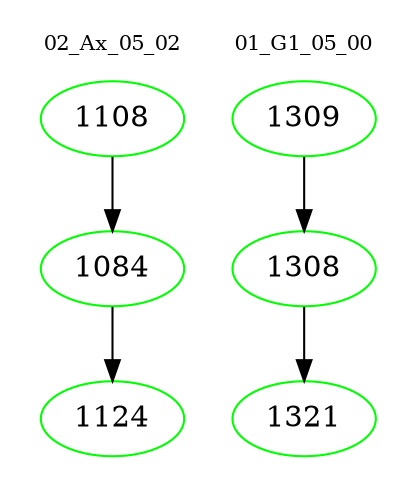 digraph{
subgraph cluster_0 {
color = white
label = "02_Ax_05_02";
fontsize=10;
T0_1108 [label="1108", color="green"]
T0_1108 -> T0_1084 [color="black"]
T0_1084 [label="1084", color="green"]
T0_1084 -> T0_1124 [color="black"]
T0_1124 [label="1124", color="green"]
}
subgraph cluster_1 {
color = white
label = "01_G1_05_00";
fontsize=10;
T1_1309 [label="1309", color="green"]
T1_1309 -> T1_1308 [color="black"]
T1_1308 [label="1308", color="green"]
T1_1308 -> T1_1321 [color="black"]
T1_1321 [label="1321", color="green"]
}
}
